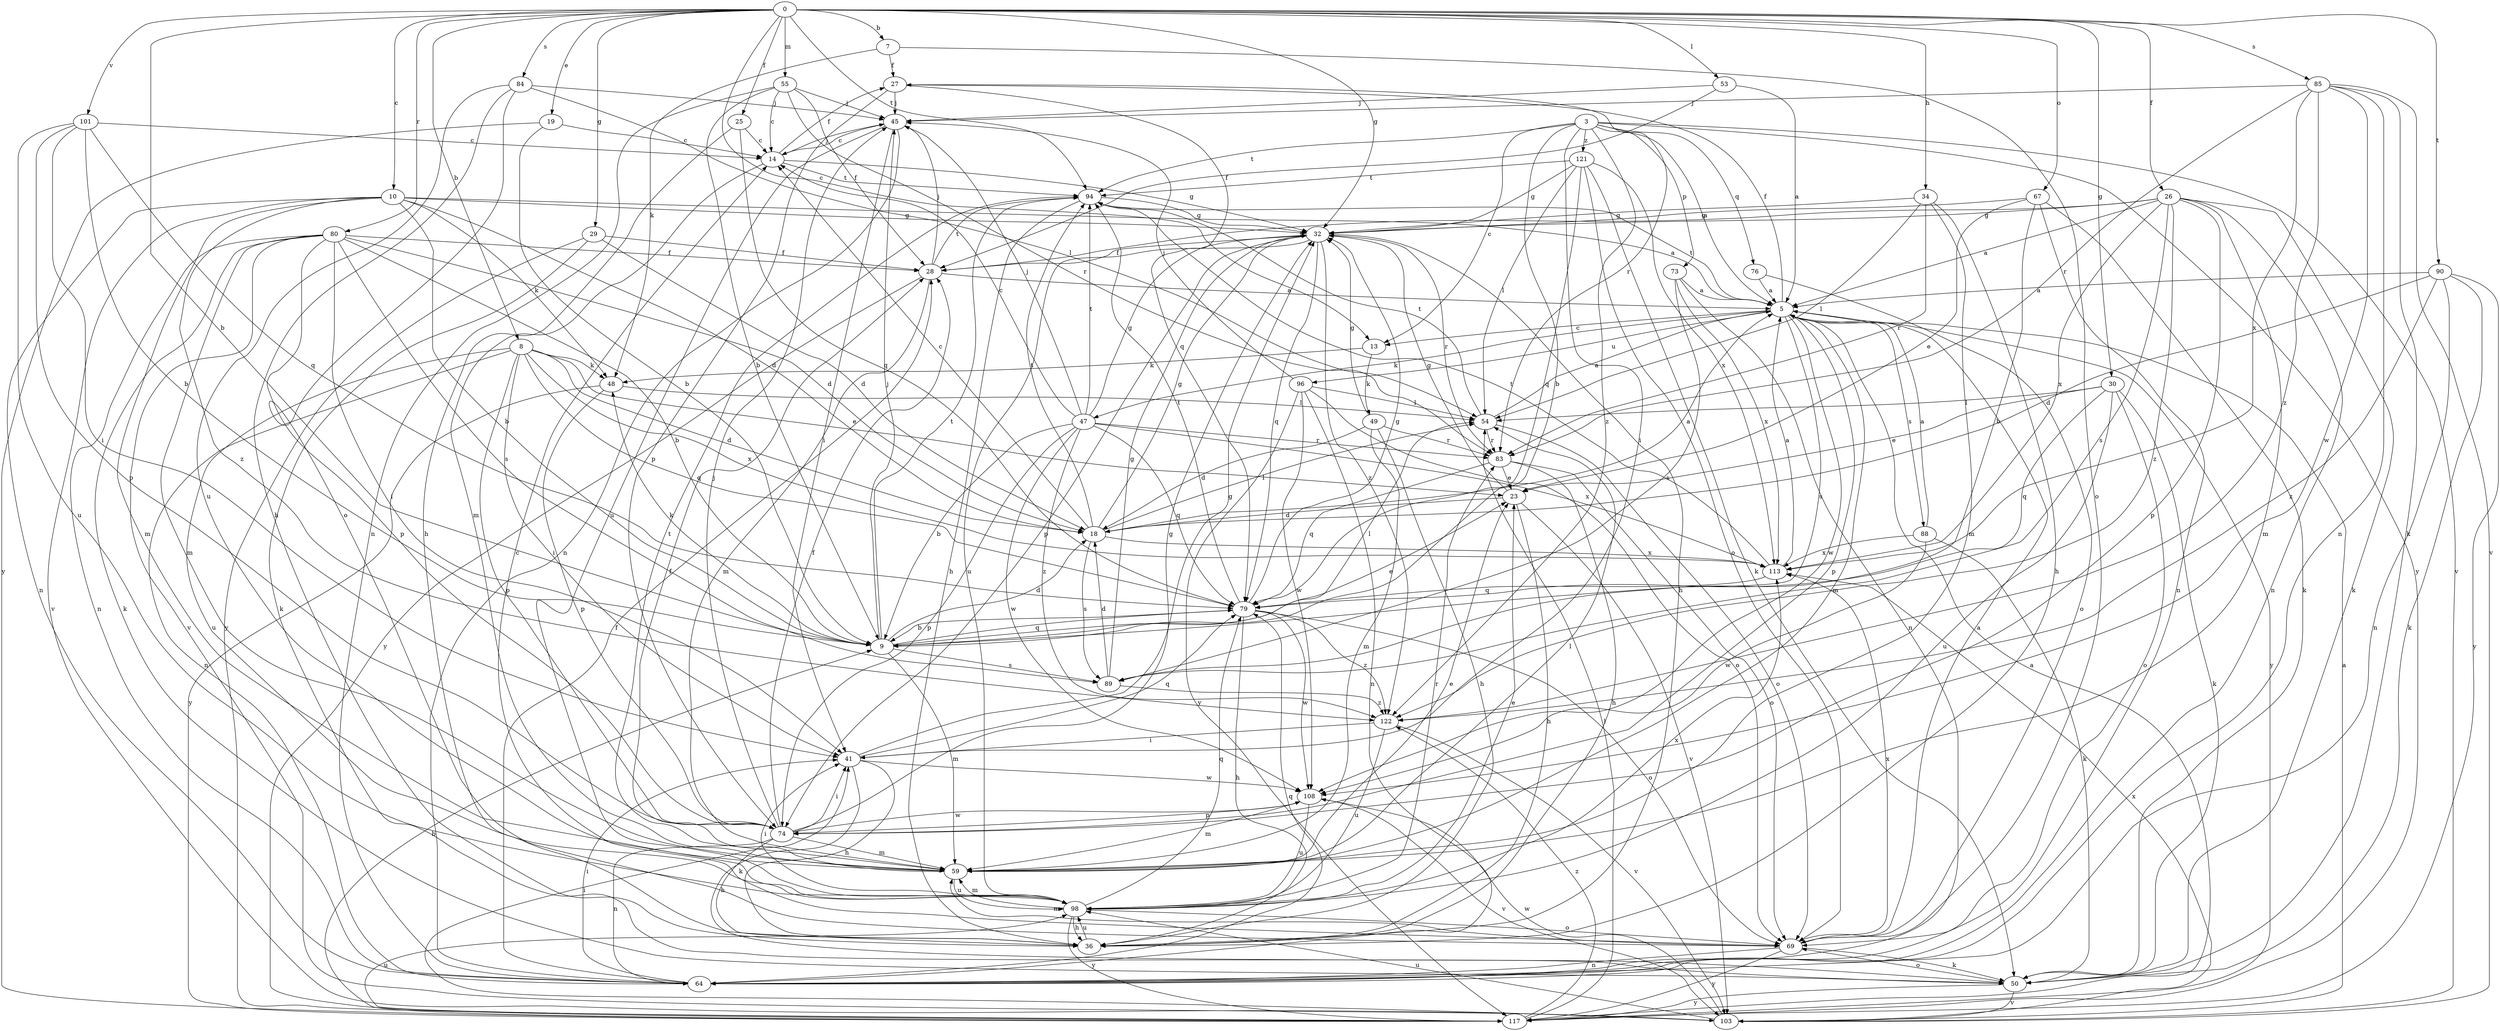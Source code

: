 strict digraph  {
0;
3;
5;
7;
8;
9;
10;
13;
14;
18;
19;
23;
25;
26;
27;
28;
29;
30;
32;
34;
36;
41;
45;
47;
48;
49;
50;
53;
54;
55;
59;
64;
67;
69;
73;
74;
76;
79;
80;
83;
84;
85;
88;
89;
90;
94;
96;
98;
101;
103;
108;
113;
117;
121;
122;
0 -> 7  [label=b];
0 -> 8  [label=b];
0 -> 9  [label=b];
0 -> 10  [label=c];
0 -> 13  [label=c];
0 -> 19  [label=e];
0 -> 25  [label=f];
0 -> 26  [label=f];
0 -> 29  [label=g];
0 -> 30  [label=g];
0 -> 32  [label=g];
0 -> 34  [label=h];
0 -> 53  [label=l];
0 -> 55  [label=m];
0 -> 67  [label=o];
0 -> 80  [label=r];
0 -> 84  [label=s];
0 -> 85  [label=s];
0 -> 90  [label=t];
0 -> 94  [label=t];
0 -> 101  [label=v];
3 -> 5  [label=a];
3 -> 9  [label=b];
3 -> 13  [label=c];
3 -> 41  [label=i];
3 -> 73  [label=p];
3 -> 76  [label=q];
3 -> 94  [label=t];
3 -> 103  [label=v];
3 -> 117  [label=y];
3 -> 121  [label=z];
3 -> 122  [label=z];
5 -> 13  [label=c];
5 -> 27  [label=f];
5 -> 47  [label=k];
5 -> 59  [label=m];
5 -> 74  [label=p];
5 -> 88  [label=s];
5 -> 89  [label=s];
5 -> 94  [label=t];
5 -> 96  [label=u];
5 -> 108  [label=w];
5 -> 117  [label=y];
7 -> 27  [label=f];
7 -> 48  [label=k];
7 -> 69  [label=o];
8 -> 18  [label=d];
8 -> 23  [label=e];
8 -> 41  [label=i];
8 -> 48  [label=k];
8 -> 64  [label=n];
8 -> 74  [label=p];
8 -> 79  [label=q];
8 -> 98  [label=u];
8 -> 113  [label=x];
9 -> 18  [label=d];
9 -> 23  [label=e];
9 -> 45  [label=j];
9 -> 48  [label=k];
9 -> 54  [label=l];
9 -> 59  [label=m];
9 -> 79  [label=q];
9 -> 89  [label=s];
9 -> 94  [label=t];
10 -> 5  [label=a];
10 -> 9  [label=b];
10 -> 18  [label=d];
10 -> 32  [label=g];
10 -> 48  [label=k];
10 -> 59  [label=m];
10 -> 64  [label=n];
10 -> 103  [label=v];
10 -> 122  [label=z];
13 -> 48  [label=k];
13 -> 49  [label=k];
14 -> 27  [label=f];
14 -> 32  [label=g];
14 -> 45  [label=j];
14 -> 59  [label=m];
14 -> 94  [label=t];
18 -> 5  [label=a];
18 -> 14  [label=c];
18 -> 32  [label=g];
18 -> 54  [label=l];
18 -> 89  [label=s];
18 -> 94  [label=t];
18 -> 113  [label=x];
19 -> 9  [label=b];
19 -> 14  [label=c];
19 -> 117  [label=y];
23 -> 18  [label=d];
23 -> 32  [label=g];
23 -> 36  [label=h];
23 -> 103  [label=v];
25 -> 14  [label=c];
25 -> 36  [label=h];
25 -> 79  [label=q];
26 -> 5  [label=a];
26 -> 28  [label=f];
26 -> 32  [label=g];
26 -> 50  [label=k];
26 -> 59  [label=m];
26 -> 64  [label=n];
26 -> 74  [label=p];
26 -> 89  [label=s];
26 -> 113  [label=x];
26 -> 122  [label=z];
27 -> 45  [label=j];
27 -> 74  [label=p];
27 -> 79  [label=q];
27 -> 83  [label=r];
28 -> 5  [label=a];
28 -> 45  [label=j];
28 -> 59  [label=m];
28 -> 94  [label=t];
28 -> 117  [label=y];
29 -> 18  [label=d];
29 -> 28  [label=f];
29 -> 50  [label=k];
29 -> 117  [label=y];
30 -> 23  [label=e];
30 -> 50  [label=k];
30 -> 54  [label=l];
30 -> 69  [label=o];
30 -> 79  [label=q];
30 -> 98  [label=u];
32 -> 28  [label=f];
32 -> 36  [label=h];
32 -> 74  [label=p];
32 -> 79  [label=q];
32 -> 83  [label=r];
32 -> 98  [label=u];
32 -> 122  [label=z];
34 -> 32  [label=g];
34 -> 36  [label=h];
34 -> 54  [label=l];
34 -> 59  [label=m];
34 -> 83  [label=r];
36 -> 98  [label=u];
41 -> 32  [label=g];
41 -> 36  [label=h];
41 -> 50  [label=k];
41 -> 79  [label=q];
41 -> 108  [label=w];
45 -> 14  [label=c];
45 -> 41  [label=i];
45 -> 64  [label=n];
45 -> 98  [label=u];
47 -> 9  [label=b];
47 -> 14  [label=c];
47 -> 32  [label=g];
47 -> 45  [label=j];
47 -> 74  [label=p];
47 -> 79  [label=q];
47 -> 83  [label=r];
47 -> 94  [label=t];
47 -> 108  [label=w];
47 -> 113  [label=x];
47 -> 122  [label=z];
48 -> 54  [label=l];
48 -> 74  [label=p];
48 -> 117  [label=y];
49 -> 18  [label=d];
49 -> 32  [label=g];
49 -> 36  [label=h];
49 -> 59  [label=m];
49 -> 83  [label=r];
50 -> 69  [label=o];
50 -> 103  [label=v];
50 -> 117  [label=y];
53 -> 5  [label=a];
53 -> 28  [label=f];
53 -> 45  [label=j];
54 -> 5  [label=a];
54 -> 69  [label=o];
54 -> 83  [label=r];
54 -> 94  [label=t];
55 -> 9  [label=b];
55 -> 14  [label=c];
55 -> 28  [label=f];
55 -> 45  [label=j];
55 -> 64  [label=n];
55 -> 83  [label=r];
59 -> 23  [label=e];
59 -> 28  [label=f];
59 -> 54  [label=l];
59 -> 94  [label=t];
59 -> 98  [label=u];
64 -> 28  [label=f];
64 -> 41  [label=i];
64 -> 79  [label=q];
67 -> 9  [label=b];
67 -> 23  [label=e];
67 -> 32  [label=g];
67 -> 50  [label=k];
67 -> 64  [label=n];
69 -> 5  [label=a];
69 -> 14  [label=c];
69 -> 50  [label=k];
69 -> 59  [label=m];
69 -> 64  [label=n];
69 -> 113  [label=x];
69 -> 117  [label=y];
73 -> 5  [label=a];
73 -> 64  [label=n];
73 -> 89  [label=s];
73 -> 113  [label=x];
74 -> 28  [label=f];
74 -> 32  [label=g];
74 -> 36  [label=h];
74 -> 41  [label=i];
74 -> 45  [label=j];
74 -> 59  [label=m];
74 -> 64  [label=n];
74 -> 108  [label=w];
76 -> 5  [label=a];
76 -> 69  [label=o];
79 -> 9  [label=b];
79 -> 32  [label=g];
79 -> 36  [label=h];
79 -> 69  [label=o];
79 -> 94  [label=t];
79 -> 108  [label=w];
79 -> 122  [label=z];
80 -> 9  [label=b];
80 -> 18  [label=d];
80 -> 28  [label=f];
80 -> 41  [label=i];
80 -> 50  [label=k];
80 -> 59  [label=m];
80 -> 64  [label=n];
80 -> 74  [label=p];
80 -> 89  [label=s];
80 -> 103  [label=v];
83 -> 23  [label=e];
83 -> 36  [label=h];
83 -> 69  [label=o];
83 -> 79  [label=q];
84 -> 36  [label=h];
84 -> 45  [label=j];
84 -> 54  [label=l];
84 -> 69  [label=o];
84 -> 98  [label=u];
85 -> 45  [label=j];
85 -> 50  [label=k];
85 -> 64  [label=n];
85 -> 83  [label=r];
85 -> 103  [label=v];
85 -> 108  [label=w];
85 -> 113  [label=x];
85 -> 122  [label=z];
88 -> 5  [label=a];
88 -> 50  [label=k];
88 -> 108  [label=w];
88 -> 113  [label=x];
89 -> 18  [label=d];
89 -> 32  [label=g];
89 -> 122  [label=z];
90 -> 5  [label=a];
90 -> 18  [label=d];
90 -> 50  [label=k];
90 -> 64  [label=n];
90 -> 117  [label=y];
90 -> 122  [label=z];
94 -> 32  [label=g];
94 -> 36  [label=h];
96 -> 45  [label=j];
96 -> 54  [label=l];
96 -> 64  [label=n];
96 -> 69  [label=o];
96 -> 108  [label=w];
96 -> 117  [label=y];
98 -> 23  [label=e];
98 -> 36  [label=h];
98 -> 41  [label=i];
98 -> 59  [label=m];
98 -> 69  [label=o];
98 -> 79  [label=q];
98 -> 83  [label=r];
98 -> 113  [label=x];
98 -> 117  [label=y];
101 -> 9  [label=b];
101 -> 14  [label=c];
101 -> 41  [label=i];
101 -> 74  [label=p];
101 -> 79  [label=q];
101 -> 98  [label=u];
103 -> 5  [label=a];
103 -> 41  [label=i];
103 -> 98  [label=u];
103 -> 108  [label=w];
103 -> 113  [label=x];
108 -> 59  [label=m];
108 -> 74  [label=p];
108 -> 98  [label=u];
108 -> 103  [label=v];
113 -> 5  [label=a];
113 -> 79  [label=q];
113 -> 94  [label=t];
117 -> 5  [label=a];
117 -> 9  [label=b];
117 -> 54  [label=l];
117 -> 98  [label=u];
117 -> 122  [label=z];
121 -> 32  [label=g];
121 -> 50  [label=k];
121 -> 54  [label=l];
121 -> 69  [label=o];
121 -> 79  [label=q];
121 -> 94  [label=t];
121 -> 113  [label=x];
122 -> 41  [label=i];
122 -> 98  [label=u];
122 -> 103  [label=v];
}
